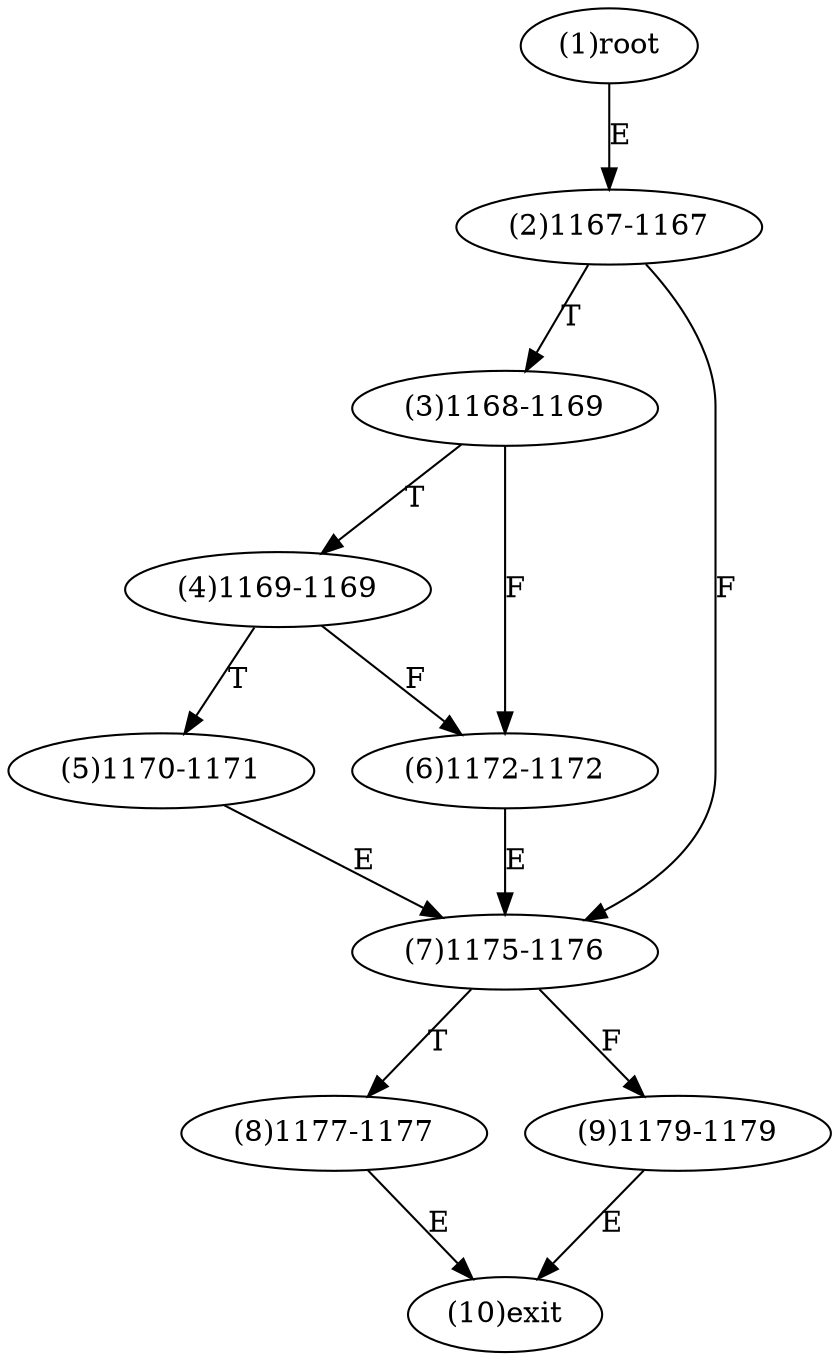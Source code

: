 digraph "" { 
1[ label="(1)root"];
2[ label="(2)1167-1167"];
3[ label="(3)1168-1169"];
4[ label="(4)1169-1169"];
5[ label="(5)1170-1171"];
6[ label="(6)1172-1172"];
7[ label="(7)1175-1176"];
8[ label="(8)1177-1177"];
9[ label="(9)1179-1179"];
10[ label="(10)exit"];
1->2[ label="E"];
2->7[ label="F"];
2->3[ label="T"];
3->6[ label="F"];
3->4[ label="T"];
4->6[ label="F"];
4->5[ label="T"];
5->7[ label="E"];
6->7[ label="E"];
7->9[ label="F"];
7->8[ label="T"];
8->10[ label="E"];
9->10[ label="E"];
}